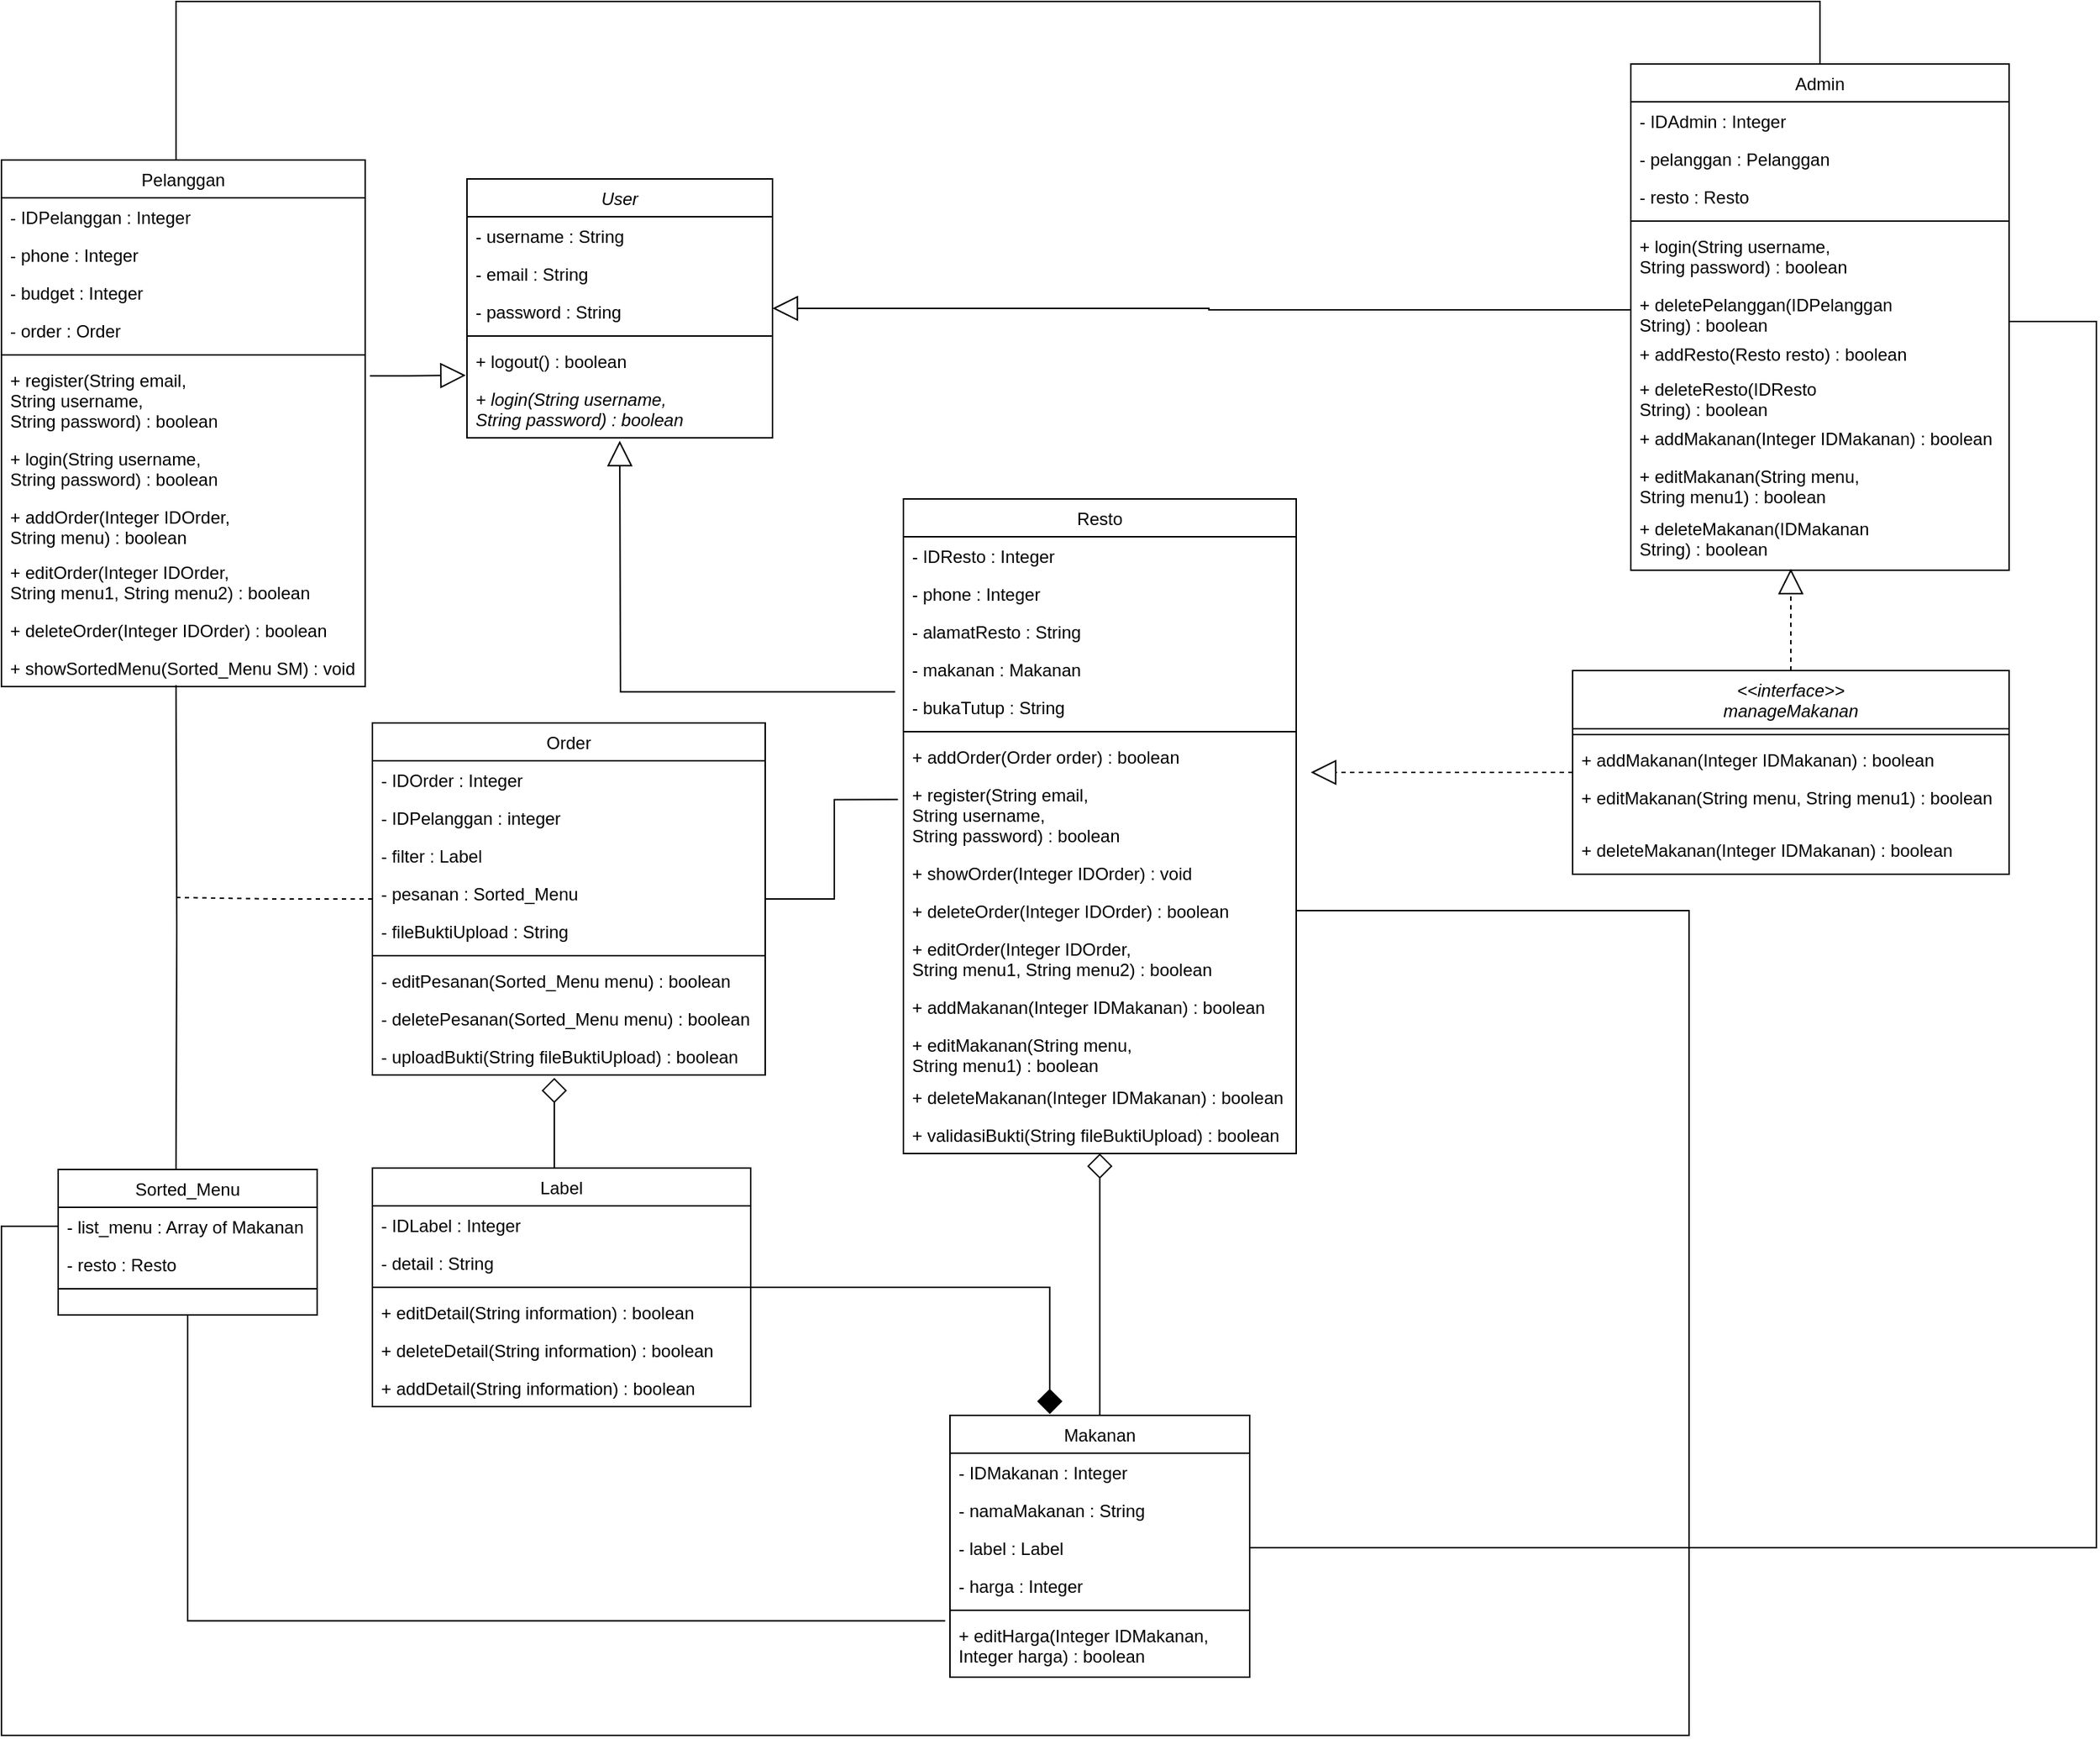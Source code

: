 <mxfile version="21.6.8" type="device">
  <diagram id="C5RBs43oDa-KdzZeNtuy" name="Page-1">
    <mxGraphModel dx="1139" dy="593" grid="1" gridSize="10" guides="1" tooltips="1" connect="1" arrows="1" fold="1" page="1" pageScale="1" pageWidth="1800" pageHeight="1920" math="0" shadow="0">
      <root>
        <mxCell id="WIyWlLk6GJQsqaUBKTNV-0" />
        <mxCell id="WIyWlLk6GJQsqaUBKTNV-1" parent="WIyWlLk6GJQsqaUBKTNV-0" />
        <mxCell id="Tcdfzcvd-_jrXpOhCnX9-75" style="edgeStyle=orthogonalEdgeStyle;rounded=0;orthogonalLoop=1;jettySize=auto;html=1;entryX=0.5;entryY=0;entryDx=0;entryDy=0;exitX=0.5;exitY=0;exitDx=0;exitDy=0;endArrow=none;endFill=0;" parent="WIyWlLk6GJQsqaUBKTNV-1" source="awH9nuX9rls_5YEyZ0Cw-0" target="vfd7xmm8oZpywfkyKX7Z-11" edge="1">
          <mxGeometry relative="1" as="geometry">
            <Array as="points">
              <mxPoint x="160" y="80" />
              <mxPoint x="1290" y="80" />
            </Array>
          </mxGeometry>
        </mxCell>
        <mxCell id="awH9nuX9rls_5YEyZ0Cw-0" value="Pelanggan" style="swimlane;fontStyle=0;align=center;verticalAlign=top;childLayout=stackLayout;horizontal=1;startSize=26;horizontalStack=0;resizeParent=1;resizeLast=0;collapsible=1;marginBottom=0;rounded=0;shadow=0;strokeWidth=1;" parent="WIyWlLk6GJQsqaUBKTNV-1" vertex="1">
          <mxGeometry x="40" y="189" width="250" height="362" as="geometry">
            <mxRectangle x="550" y="140" width="160" height="26" as="alternateBounds" />
          </mxGeometry>
        </mxCell>
        <mxCell id="awH9nuX9rls_5YEyZ0Cw-3" value="- IDPelanggan : Integer" style="text;align=left;verticalAlign=top;spacingLeft=4;spacingRight=4;overflow=hidden;rotatable=0;points=[[0,0.5],[1,0.5]];portConstraint=eastwest;rounded=0;shadow=0;html=0;" parent="awH9nuX9rls_5YEyZ0Cw-0" vertex="1">
          <mxGeometry y="26" width="250" height="26" as="geometry" />
        </mxCell>
        <mxCell id="awH9nuX9rls_5YEyZ0Cw-2" value="- phone : Integer" style="text;align=left;verticalAlign=top;spacingLeft=4;spacingRight=4;overflow=hidden;rotatable=0;points=[[0,0.5],[1,0.5]];portConstraint=eastwest;rounded=0;shadow=0;html=0;" parent="awH9nuX9rls_5YEyZ0Cw-0" vertex="1">
          <mxGeometry y="52" width="250" height="26" as="geometry" />
        </mxCell>
        <mxCell id="iFjl2SQ5cRS5z_VwTl6N-2" value="- budget : Integer" style="text;align=left;verticalAlign=top;spacingLeft=4;spacingRight=4;overflow=hidden;rotatable=0;points=[[0,0.5],[1,0.5]];portConstraint=eastwest;rounded=0;shadow=0;html=0;" parent="awH9nuX9rls_5YEyZ0Cw-0" vertex="1">
          <mxGeometry y="78" width="250" height="26" as="geometry" />
        </mxCell>
        <mxCell id="qgOjimdr9z-4lWp2b6XH-24" value="- order : Order" style="text;align=left;verticalAlign=top;spacingLeft=4;spacingRight=4;overflow=hidden;rotatable=0;points=[[0,0.5],[1,0.5]];portConstraint=eastwest;rounded=0;shadow=0;html=0;" parent="awH9nuX9rls_5YEyZ0Cw-0" vertex="1">
          <mxGeometry y="104" width="250" height="26" as="geometry" />
        </mxCell>
        <mxCell id="awH9nuX9rls_5YEyZ0Cw-6" value="" style="line;html=1;strokeWidth=1;align=left;verticalAlign=middle;spacingTop=-1;spacingLeft=3;spacingRight=3;rotatable=0;labelPosition=right;points=[];portConstraint=eastwest;" parent="awH9nuX9rls_5YEyZ0Cw-0" vertex="1">
          <mxGeometry y="130" width="250" height="8" as="geometry" />
        </mxCell>
        <mxCell id="K1IRQxWN2hWexRfnqdXX-3" value="+ register(String email, &#xa;String username,&#xa;String password) : boolean" style="text;align=left;verticalAlign=top;spacingLeft=4;spacingRight=4;overflow=hidden;rotatable=0;points=[[0,0.5],[1,0.5]];portConstraint=eastwest;" parent="awH9nuX9rls_5YEyZ0Cw-0" vertex="1">
          <mxGeometry y="138" width="250" height="54" as="geometry" />
        </mxCell>
        <mxCell id="mPW-xpAXu1-qOvO2WH9A-1" value="+ login(String username, &#xa;String password) : boolean" style="text;align=left;verticalAlign=top;spacingLeft=4;spacingRight=4;overflow=hidden;rotatable=0;points=[[0,0.5],[1,0.5]];portConstraint=eastwest;fontStyle=0" vertex="1" parent="awH9nuX9rls_5YEyZ0Cw-0">
          <mxGeometry y="192" width="250" height="40" as="geometry" />
        </mxCell>
        <mxCell id="Tcdfzcvd-_jrXpOhCnX9-6" value="+ addOrder(Integer IDOrder, &#xa;String menu) : boolean" style="text;align=left;verticalAlign=top;spacingLeft=4;spacingRight=4;overflow=hidden;rotatable=0;points=[[0,0.5],[1,0.5]];portConstraint=eastwest;" parent="awH9nuX9rls_5YEyZ0Cw-0" vertex="1">
          <mxGeometry y="232" width="250" height="38" as="geometry" />
        </mxCell>
        <mxCell id="Tcdfzcvd-_jrXpOhCnX9-7" value="+ editOrder(Integer IDOrder, &#xa;String menu1, String menu2) : boolean" style="text;align=left;verticalAlign=top;spacingLeft=4;spacingRight=4;overflow=hidden;rotatable=0;points=[[0,0.5],[1,0.5]];portConstraint=eastwest;" parent="awH9nuX9rls_5YEyZ0Cw-0" vertex="1">
          <mxGeometry y="270" width="250" height="40" as="geometry" />
        </mxCell>
        <mxCell id="iFjl2SQ5cRS5z_VwTl6N-3" value="+ deleteOrder(Integer IDOrder) : boolean" style="text;align=left;verticalAlign=top;spacingLeft=4;spacingRight=4;overflow=hidden;rotatable=0;points=[[0,0.5],[1,0.5]];portConstraint=eastwest;" parent="awH9nuX9rls_5YEyZ0Cw-0" vertex="1">
          <mxGeometry y="310" width="250" height="26" as="geometry" />
        </mxCell>
        <mxCell id="mPW-xpAXu1-qOvO2WH9A-0" value="+ showSortedMenu(Sorted_Menu SM) : void" style="text;align=left;verticalAlign=top;spacingLeft=4;spacingRight=4;overflow=hidden;rotatable=0;points=[[0,0.5],[1,0.5]];portConstraint=eastwest;" vertex="1" parent="awH9nuX9rls_5YEyZ0Cw-0">
          <mxGeometry y="336" width="250" height="26" as="geometry" />
        </mxCell>
        <mxCell id="awH9nuX9rls_5YEyZ0Cw-9" value="Sorted_Menu" style="swimlane;fontStyle=0;align=center;verticalAlign=top;childLayout=stackLayout;horizontal=1;startSize=26;horizontalStack=0;resizeParent=1;resizeLast=0;collapsible=1;marginBottom=0;rounded=0;shadow=0;strokeWidth=1;" parent="WIyWlLk6GJQsqaUBKTNV-1" vertex="1">
          <mxGeometry x="79" y="883" width="178" height="100" as="geometry">
            <mxRectangle x="230" y="140" width="160" height="26" as="alternateBounds" />
          </mxGeometry>
        </mxCell>
        <mxCell id="vfd7xmm8oZpywfkyKX7Z-50" value="- list_menu : Array of Makanan" style="text;align=left;verticalAlign=top;spacingLeft=4;spacingRight=4;overflow=hidden;rotatable=0;points=[[0,0.5],[1,0.5]];portConstraint=eastwest;" parent="awH9nuX9rls_5YEyZ0Cw-9" vertex="1">
          <mxGeometry y="26" width="178" height="26" as="geometry" />
        </mxCell>
        <mxCell id="awH9nuX9rls_5YEyZ0Cw-10" value="- resto : Resto" style="text;align=left;verticalAlign=top;spacingLeft=4;spacingRight=4;overflow=hidden;rotatable=0;points=[[0,0.5],[1,0.5]];portConstraint=eastwest;" parent="awH9nuX9rls_5YEyZ0Cw-9" vertex="1">
          <mxGeometry y="52" width="178" height="26" as="geometry" />
        </mxCell>
        <mxCell id="awH9nuX9rls_5YEyZ0Cw-13" value="" style="line;html=1;strokeWidth=1;align=left;verticalAlign=middle;spacingTop=-1;spacingLeft=3;spacingRight=3;rotatable=0;labelPosition=right;points=[];portConstraint=eastwest;" parent="awH9nuX9rls_5YEyZ0Cw-9" vertex="1">
          <mxGeometry y="78" width="178" height="8" as="geometry" />
        </mxCell>
        <mxCell id="Tcdfzcvd-_jrXpOhCnX9-18" style="edgeStyle=orthogonalEdgeStyle;rounded=0;orthogonalLoop=1;jettySize=auto;html=1;endArrow=none;endFill=0;dashed=1;" parent="WIyWlLk6GJQsqaUBKTNV-1" source="awH9nuX9rls_5YEyZ0Cw-15" edge="1">
          <mxGeometry relative="1" as="geometry">
            <mxPoint x="160" y="696" as="targetPoint" />
          </mxGeometry>
        </mxCell>
        <mxCell id="awH9nuX9rls_5YEyZ0Cw-15" value="Order" style="swimlane;fontStyle=0;align=center;verticalAlign=top;childLayout=stackLayout;horizontal=1;startSize=26;horizontalStack=0;resizeParent=1;resizeLast=0;collapsible=1;marginBottom=0;rounded=0;shadow=0;strokeWidth=1;" parent="WIyWlLk6GJQsqaUBKTNV-1" vertex="1">
          <mxGeometry x="295" y="576" width="270" height="242" as="geometry">
            <mxRectangle x="230" y="140" width="160" height="26" as="alternateBounds" />
          </mxGeometry>
        </mxCell>
        <mxCell id="awH9nuX9rls_5YEyZ0Cw-16" value="- IDOrder : Integer" style="text;align=left;verticalAlign=top;spacingLeft=4;spacingRight=4;overflow=hidden;rotatable=0;points=[[0,0.5],[1,0.5]];portConstraint=eastwest;" parent="awH9nuX9rls_5YEyZ0Cw-15" vertex="1">
          <mxGeometry y="26" width="270" height="26" as="geometry" />
        </mxCell>
        <mxCell id="Tcdfzcvd-_jrXpOhCnX9-14" value="- IDPelanggan : integer" style="text;align=left;verticalAlign=top;spacingLeft=4;spacingRight=4;overflow=hidden;rotatable=0;points=[[0,0.5],[1,0.5]];portConstraint=eastwest;" parent="awH9nuX9rls_5YEyZ0Cw-15" vertex="1">
          <mxGeometry y="52" width="270" height="26" as="geometry" />
        </mxCell>
        <mxCell id="vfd7xmm8oZpywfkyKX7Z-39" value="- filter : Label" style="text;align=left;verticalAlign=top;spacingLeft=4;spacingRight=4;overflow=hidden;rotatable=0;points=[[0,0.5],[1,0.5]];portConstraint=eastwest;rounded=0;shadow=0;html=0;" parent="awH9nuX9rls_5YEyZ0Cw-15" vertex="1">
          <mxGeometry y="78" width="270" height="26" as="geometry" />
        </mxCell>
        <mxCell id="awH9nuX9rls_5YEyZ0Cw-17" value="- pesanan : Sorted_Menu" style="text;align=left;verticalAlign=top;spacingLeft=4;spacingRight=4;overflow=hidden;rotatable=0;points=[[0,0.5],[1,0.5]];portConstraint=eastwest;rounded=0;shadow=0;html=0;" parent="awH9nuX9rls_5YEyZ0Cw-15" vertex="1">
          <mxGeometry y="104" width="270" height="26" as="geometry" />
        </mxCell>
        <mxCell id="mPW-xpAXu1-qOvO2WH9A-5" value="- fileBuktiUpload : String" style="text;align=left;verticalAlign=top;spacingLeft=4;spacingRight=4;overflow=hidden;rotatable=0;points=[[0,0.5],[1,0.5]];portConstraint=eastwest;rounded=0;shadow=0;html=0;" vertex="1" parent="awH9nuX9rls_5YEyZ0Cw-15">
          <mxGeometry y="130" width="270" height="26" as="geometry" />
        </mxCell>
        <mxCell id="awH9nuX9rls_5YEyZ0Cw-19" value="" style="line;html=1;strokeWidth=1;align=left;verticalAlign=middle;spacingTop=-1;spacingLeft=3;spacingRight=3;rotatable=0;labelPosition=right;points=[];portConstraint=eastwest;" parent="awH9nuX9rls_5YEyZ0Cw-15" vertex="1">
          <mxGeometry y="156" width="270" height="8" as="geometry" />
        </mxCell>
        <mxCell id="Tcdfzcvd-_jrXpOhCnX9-16" value="- editPesanan(Sorted_Menu menu) : boolean" style="text;align=left;verticalAlign=top;spacingLeft=4;spacingRight=4;overflow=hidden;rotatable=0;points=[[0,0.5],[1,0.5]];portConstraint=eastwest;rounded=0;shadow=0;html=0;" parent="awH9nuX9rls_5YEyZ0Cw-15" vertex="1">
          <mxGeometry y="164" width="270" height="26" as="geometry" />
        </mxCell>
        <mxCell id="Tcdfzcvd-_jrXpOhCnX9-17" value="- deletePesanan(Sorted_Menu menu) : boolean" style="text;align=left;verticalAlign=top;spacingLeft=4;spacingRight=4;overflow=hidden;rotatable=0;points=[[0,0.5],[1,0.5]];portConstraint=eastwest;rounded=0;shadow=0;html=0;" parent="awH9nuX9rls_5YEyZ0Cw-15" vertex="1">
          <mxGeometry y="190" width="270" height="26" as="geometry" />
        </mxCell>
        <mxCell id="mPW-xpAXu1-qOvO2WH9A-3" value="- uploadBukti(String fileBuktiUpload) : boolean" style="text;align=left;verticalAlign=top;spacingLeft=4;spacingRight=4;overflow=hidden;rotatable=0;points=[[0,0.5],[1,0.5]];portConstraint=eastwest;rounded=0;shadow=0;html=0;" vertex="1" parent="awH9nuX9rls_5YEyZ0Cw-15">
          <mxGeometry y="216" width="270" height="26" as="geometry" />
        </mxCell>
        <mxCell id="Tcdfzcvd-_jrXpOhCnX9-39" style="edgeStyle=orthogonalEdgeStyle;rounded=0;orthogonalLoop=1;jettySize=auto;html=1;entryX=0.5;entryY=1;entryDx=0;entryDy=0;endArrow=diamond;endFill=0;endSize=15;" parent="WIyWlLk6GJQsqaUBKTNV-1" source="awH9nuX9rls_5YEyZ0Cw-21" target="awH9nuX9rls_5YEyZ0Cw-27" edge="1">
          <mxGeometry relative="1" as="geometry" />
        </mxCell>
        <mxCell id="awH9nuX9rls_5YEyZ0Cw-21" value="Makanan" style="swimlane;fontStyle=0;align=center;verticalAlign=top;childLayout=stackLayout;horizontal=1;startSize=26;horizontalStack=0;resizeParent=1;resizeLast=0;collapsible=1;marginBottom=0;rounded=0;shadow=0;strokeWidth=1;" parent="WIyWlLk6GJQsqaUBKTNV-1" vertex="1">
          <mxGeometry x="692" y="1052" width="206" height="180" as="geometry">
            <mxRectangle x="230" y="140" width="160" height="26" as="alternateBounds" />
          </mxGeometry>
        </mxCell>
        <mxCell id="awH9nuX9rls_5YEyZ0Cw-23" value="- IDMakanan : Integer" style="text;align=left;verticalAlign=top;spacingLeft=4;spacingRight=4;overflow=hidden;rotatable=0;points=[[0,0.5],[1,0.5]];portConstraint=eastwest;rounded=0;shadow=0;html=0;" parent="awH9nuX9rls_5YEyZ0Cw-21" vertex="1">
          <mxGeometry y="26" width="206" height="26" as="geometry" />
        </mxCell>
        <mxCell id="awH9nuX9rls_5YEyZ0Cw-22" value="- namaMakanan : String" style="text;align=left;verticalAlign=top;spacingLeft=4;spacingRight=4;overflow=hidden;rotatable=0;points=[[0,0.5],[1,0.5]];portConstraint=eastwest;" parent="awH9nuX9rls_5YEyZ0Cw-21" vertex="1">
          <mxGeometry y="52" width="206" height="26" as="geometry" />
        </mxCell>
        <mxCell id="K1IRQxWN2hWexRfnqdXX-0" value="- label : Label" style="text;align=left;verticalAlign=top;spacingLeft=4;spacingRight=4;overflow=hidden;rotatable=0;points=[[0,0.5],[1,0.5]];portConstraint=eastwest;rounded=0;shadow=0;html=0;" parent="awH9nuX9rls_5YEyZ0Cw-21" vertex="1">
          <mxGeometry y="78" width="206" height="26" as="geometry" />
        </mxCell>
        <mxCell id="awH9nuX9rls_5YEyZ0Cw-24" value="- harga : Integer" style="text;align=left;verticalAlign=top;spacingLeft=4;spacingRight=4;overflow=hidden;rotatable=0;points=[[0,0.5],[1,0.5]];portConstraint=eastwest;rounded=0;shadow=0;html=0;" parent="awH9nuX9rls_5YEyZ0Cw-21" vertex="1">
          <mxGeometry y="104" width="206" height="26" as="geometry" />
        </mxCell>
        <mxCell id="awH9nuX9rls_5YEyZ0Cw-25" value="" style="line;html=1;strokeWidth=1;align=left;verticalAlign=middle;spacingTop=-1;spacingLeft=3;spacingRight=3;rotatable=0;labelPosition=right;points=[];portConstraint=eastwest;" parent="awH9nuX9rls_5YEyZ0Cw-21" vertex="1">
          <mxGeometry y="130" width="206" height="8" as="geometry" />
        </mxCell>
        <mxCell id="qgOjimdr9z-4lWp2b6XH-9" value="+ editHarga(Integer IDMakanan, &#xa;Integer harga) : boolean" style="text;align=left;verticalAlign=top;spacingLeft=4;spacingRight=4;overflow=hidden;rotatable=0;points=[[0,0.5],[1,0.5]];portConstraint=eastwest;" parent="awH9nuX9rls_5YEyZ0Cw-21" vertex="1">
          <mxGeometry y="138" width="206" height="42" as="geometry" />
        </mxCell>
        <mxCell id="awH9nuX9rls_5YEyZ0Cw-27" value="Resto" style="swimlane;fontStyle=0;align=center;verticalAlign=top;childLayout=stackLayout;horizontal=1;startSize=26;horizontalStack=0;resizeParent=1;resizeLast=0;collapsible=1;marginBottom=0;rounded=0;shadow=0;strokeWidth=1;" parent="WIyWlLk6GJQsqaUBKTNV-1" vertex="1">
          <mxGeometry x="660" y="422" width="270" height="450" as="geometry">
            <mxRectangle x="230" y="140" width="160" height="26" as="alternateBounds" />
          </mxGeometry>
        </mxCell>
        <mxCell id="awH9nuX9rls_5YEyZ0Cw-30" value="- IDResto : Integer" style="text;align=left;verticalAlign=top;spacingLeft=4;spacingRight=4;overflow=hidden;rotatable=0;points=[[0,0.5],[1,0.5]];portConstraint=eastwest;rounded=0;shadow=0;html=0;" parent="awH9nuX9rls_5YEyZ0Cw-27" vertex="1">
          <mxGeometry y="26" width="270" height="26" as="geometry" />
        </mxCell>
        <mxCell id="awH9nuX9rls_5YEyZ0Cw-29" value="- phone : Integer" style="text;align=left;verticalAlign=top;spacingLeft=4;spacingRight=4;overflow=hidden;rotatable=0;points=[[0,0.5],[1,0.5]];portConstraint=eastwest;rounded=0;shadow=0;html=0;" parent="awH9nuX9rls_5YEyZ0Cw-27" vertex="1">
          <mxGeometry y="52" width="270" height="26" as="geometry" />
        </mxCell>
        <mxCell id="Tcdfzcvd-_jrXpOhCnX9-48" value="- alamatResto : String" style="text;align=left;verticalAlign=top;spacingLeft=4;spacingRight=4;overflow=hidden;rotatable=0;points=[[0,0.5],[1,0.5]];portConstraint=eastwest;rounded=0;shadow=0;html=0;" parent="awH9nuX9rls_5YEyZ0Cw-27" vertex="1">
          <mxGeometry y="78" width="270" height="26" as="geometry" />
        </mxCell>
        <mxCell id="Tcdfzcvd-_jrXpOhCnX9-52" value="- makanan : Makanan" style="text;align=left;verticalAlign=top;spacingLeft=4;spacingRight=4;overflow=hidden;rotatable=0;points=[[0,0.5],[1,0.5]];portConstraint=eastwest;rounded=0;shadow=0;html=0;" parent="awH9nuX9rls_5YEyZ0Cw-27" vertex="1">
          <mxGeometry y="104" width="270" height="26" as="geometry" />
        </mxCell>
        <mxCell id="iFjl2SQ5cRS5z_VwTl6N-6" value="- bukaTutup : String" style="text;align=left;verticalAlign=top;spacingLeft=4;spacingRight=4;overflow=hidden;rotatable=0;points=[[0,0.5],[1,0.5]];portConstraint=eastwest;rounded=0;shadow=0;html=0;" parent="awH9nuX9rls_5YEyZ0Cw-27" vertex="1">
          <mxGeometry y="130" width="270" height="26" as="geometry" />
        </mxCell>
        <mxCell id="awH9nuX9rls_5YEyZ0Cw-31" value="" style="line;html=1;strokeWidth=1;align=left;verticalAlign=middle;spacingTop=-1;spacingLeft=3;spacingRight=3;rotatable=0;labelPosition=right;points=[];portConstraint=eastwest;" parent="awH9nuX9rls_5YEyZ0Cw-27" vertex="1">
          <mxGeometry y="156" width="270" height="8" as="geometry" />
        </mxCell>
        <mxCell id="Tcdfzcvd-_jrXpOhCnX9-1" value="+ addOrder(Order order) : boolean" style="text;align=left;verticalAlign=top;spacingLeft=4;spacingRight=4;overflow=hidden;rotatable=0;points=[[0,0.5],[1,0.5]];portConstraint=eastwest;" parent="awH9nuX9rls_5YEyZ0Cw-27" vertex="1">
          <mxGeometry y="164" width="270" height="26" as="geometry" />
        </mxCell>
        <mxCell id="Tcdfzcvd-_jrXpOhCnX9-40" value="+ register(String email, &#xa;String username,&#xa;String password) : boolean" style="text;align=left;verticalAlign=top;spacingLeft=4;spacingRight=4;overflow=hidden;rotatable=0;points=[[0,0.5],[1,0.5]];portConstraint=eastwest;" parent="awH9nuX9rls_5YEyZ0Cw-27" vertex="1">
          <mxGeometry y="190" width="270" height="54" as="geometry" />
        </mxCell>
        <mxCell id="Tcdfzcvd-_jrXpOhCnX9-47" value="+ showOrder(Integer IDOrder) : void" style="text;align=left;verticalAlign=top;spacingLeft=4;spacingRight=4;overflow=hidden;rotatable=0;points=[[0,0.5],[1,0.5]];portConstraint=eastwest;" parent="awH9nuX9rls_5YEyZ0Cw-27" vertex="1">
          <mxGeometry y="244" width="270" height="26" as="geometry" />
        </mxCell>
        <mxCell id="Tcdfzcvd-_jrXpOhCnX9-49" value="+ deleteOrder(Integer IDOrder) : boolean" style="text;align=left;verticalAlign=top;spacingLeft=4;spacingRight=4;overflow=hidden;rotatable=0;points=[[0,0.5],[1,0.5]];portConstraint=eastwest;" parent="awH9nuX9rls_5YEyZ0Cw-27" vertex="1">
          <mxGeometry y="270" width="270" height="26" as="geometry" />
        </mxCell>
        <mxCell id="Tcdfzcvd-_jrXpOhCnX9-53" value="+ editOrder(Integer IDOrder, &#xa;String menu1, String menu2) : boolean" style="text;align=left;verticalAlign=top;spacingLeft=4;spacingRight=4;overflow=hidden;rotatable=0;points=[[0,0.5],[1,0.5]];portConstraint=eastwest;" parent="awH9nuX9rls_5YEyZ0Cw-27" vertex="1">
          <mxGeometry y="296" width="270" height="40" as="geometry" />
        </mxCell>
        <mxCell id="Tcdfzcvd-_jrXpOhCnX9-25" value="+ addMakanan(Integer IDMakanan) : boolean" style="text;align=left;verticalAlign=top;spacingLeft=4;spacingRight=4;overflow=hidden;rotatable=0;points=[[0,0.5],[1,0.5]];portConstraint=eastwest;" parent="awH9nuX9rls_5YEyZ0Cw-27" vertex="1">
          <mxGeometry y="336" width="270" height="26" as="geometry" />
        </mxCell>
        <mxCell id="Tcdfzcvd-_jrXpOhCnX9-50" value="+ editMakanan(String menu,&#xa;String menu1) : boolean" style="text;align=left;verticalAlign=top;spacingLeft=4;spacingRight=4;overflow=hidden;rotatable=0;points=[[0,0.5],[1,0.5]];portConstraint=eastwest;" parent="awH9nuX9rls_5YEyZ0Cw-27" vertex="1">
          <mxGeometry y="362" width="270" height="36" as="geometry" />
        </mxCell>
        <mxCell id="Tcdfzcvd-_jrXpOhCnX9-51" value="+ deleteMakanan(Integer IDMakanan) : boolean" style="text;align=left;verticalAlign=top;spacingLeft=4;spacingRight=4;overflow=hidden;rotatable=0;points=[[0,0.5],[1,0.5]];portConstraint=eastwest;" parent="awH9nuX9rls_5YEyZ0Cw-27" vertex="1">
          <mxGeometry y="398" width="270" height="26" as="geometry" />
        </mxCell>
        <mxCell id="mPW-xpAXu1-qOvO2WH9A-6" value="+ validasiBukti(String fileBuktiUpload) : boolean" style="text;align=left;verticalAlign=top;spacingLeft=4;spacingRight=4;overflow=hidden;rotatable=0;points=[[0,0.5],[1,0.5]];portConstraint=eastwest;rounded=0;shadow=0;html=0;" vertex="1" parent="awH9nuX9rls_5YEyZ0Cw-27">
          <mxGeometry y="424" width="270" height="26" as="geometry" />
        </mxCell>
        <mxCell id="Tcdfzcvd-_jrXpOhCnX9-72" style="edgeStyle=orthogonalEdgeStyle;rounded=0;orthogonalLoop=1;jettySize=auto;html=1;entryX=0;entryY=0.5;entryDx=0;entryDy=0;endArrow=none;endFill=0;startArrow=block;startFill=0;startSize=15;" parent="WIyWlLk6GJQsqaUBKTNV-1" source="Xs8Y9cp1D7O78wNm5cWw-5" target="Tcdfzcvd-_jrXpOhCnX9-10" edge="1">
          <mxGeometry relative="1" as="geometry" />
        </mxCell>
        <mxCell id="Xs8Y9cp1D7O78wNm5cWw-5" value="User" style="swimlane;fontStyle=2;align=center;verticalAlign=top;childLayout=stackLayout;horizontal=1;startSize=26;horizontalStack=0;resizeParent=1;resizeLast=0;collapsible=1;marginBottom=0;rounded=0;shadow=0;strokeWidth=1;" parent="WIyWlLk6GJQsqaUBKTNV-1" vertex="1">
          <mxGeometry x="360" y="202" width="210" height="178" as="geometry">
            <mxRectangle x="550" y="140" width="160" height="26" as="alternateBounds" />
          </mxGeometry>
        </mxCell>
        <mxCell id="Tcdfzcvd-_jrXpOhCnX9-2" value="- username : String" style="text;align=left;verticalAlign=top;spacingLeft=4;spacingRight=4;overflow=hidden;rotatable=0;points=[[0,0.5],[1,0.5]];portConstraint=eastwest;fontStyle=0" parent="Xs8Y9cp1D7O78wNm5cWw-5" vertex="1">
          <mxGeometry y="26" width="210" height="26" as="geometry" />
        </mxCell>
        <mxCell id="Tcdfzcvd-_jrXpOhCnX9-3" value="- email : String" style="text;align=left;verticalAlign=top;spacingLeft=4;spacingRight=4;overflow=hidden;rotatable=0;points=[[0,0.5],[1,0.5]];portConstraint=eastwest;fontStyle=0" parent="Xs8Y9cp1D7O78wNm5cWw-5" vertex="1">
          <mxGeometry y="52" width="210" height="26" as="geometry" />
        </mxCell>
        <mxCell id="Xs8Y9cp1D7O78wNm5cWw-7" value="- password : String" style="text;align=left;verticalAlign=top;spacingLeft=4;spacingRight=4;overflow=hidden;rotatable=0;points=[[0,0.5],[1,0.5]];portConstraint=eastwest;fontStyle=0" parent="Xs8Y9cp1D7O78wNm5cWw-5" vertex="1">
          <mxGeometry y="78" width="210" height="26" as="geometry" />
        </mxCell>
        <mxCell id="Xs8Y9cp1D7O78wNm5cWw-10" value="" style="line;html=1;strokeWidth=1;align=left;verticalAlign=middle;spacingTop=-1;spacingLeft=3;spacingRight=3;rotatable=0;labelPosition=right;points=[];portConstraint=eastwest;" parent="Xs8Y9cp1D7O78wNm5cWw-5" vertex="1">
          <mxGeometry y="104" width="210" height="8" as="geometry" />
        </mxCell>
        <mxCell id="qgOjimdr9z-4lWp2b6XH-2" value="+ logout() : boolean" style="text;align=left;verticalAlign=top;spacingLeft=4;spacingRight=4;overflow=hidden;rotatable=0;points=[[0,0.5],[1,0.5]];portConstraint=eastwest;" parent="Xs8Y9cp1D7O78wNm5cWw-5" vertex="1">
          <mxGeometry y="112" width="210" height="26" as="geometry" />
        </mxCell>
        <mxCell id="qgOjimdr9z-4lWp2b6XH-14" style="edgeStyle=orthogonalEdgeStyle;sketch=1;hachureGap=4;jiggle=2;curveFitting=1;orthogonalLoop=1;jettySize=auto;html=1;fontFamily=Architects Daughter;fontSource=https%3A%2F%2Ffonts.googleapis.com%2Fcss%3Ffamily%3DArchitects%2BDaughter;fontSize=16;rounded=0;strokeColor=none;" parent="Xs8Y9cp1D7O78wNm5cWw-5" source="qgOjimdr9z-4lWp2b6XH-3" edge="1">
          <mxGeometry relative="1" as="geometry">
            <mxPoint x="-90" y="521" as="targetPoint" />
          </mxGeometry>
        </mxCell>
        <mxCell id="qgOjimdr9z-4lWp2b6XH-3" value="+ login(String username, &#xa;String password) : boolean" style="text;align=left;verticalAlign=top;spacingLeft=4;spacingRight=4;overflow=hidden;rotatable=0;points=[[0,0.5],[1,0.5]];portConstraint=eastwest;fontStyle=2" parent="Xs8Y9cp1D7O78wNm5cWw-5" vertex="1">
          <mxGeometry y="138" width="210" height="40" as="geometry" />
        </mxCell>
        <mxCell id="vfd7xmm8oZpywfkyKX7Z-11" value="Admin" style="swimlane;fontStyle=0;align=center;verticalAlign=top;childLayout=stackLayout;horizontal=1;startSize=26;horizontalStack=0;resizeParent=1;resizeLast=0;collapsible=1;marginBottom=0;rounded=0;shadow=0;strokeWidth=1;" parent="WIyWlLk6GJQsqaUBKTNV-1" vertex="1">
          <mxGeometry x="1160" y="123" width="260" height="348" as="geometry">
            <mxRectangle x="1160" y="162" width="160" height="26" as="alternateBounds" />
          </mxGeometry>
        </mxCell>
        <mxCell id="Tcdfzcvd-_jrXpOhCnX9-65" value="- IDAdmin : Integer" style="text;align=left;verticalAlign=top;spacingLeft=4;spacingRight=4;overflow=hidden;rotatable=0;points=[[0,0.5],[1,0.5]];portConstraint=eastwest;rounded=0;shadow=0;html=0;" parent="vfd7xmm8oZpywfkyKX7Z-11" vertex="1">
          <mxGeometry y="26" width="260" height="26" as="geometry" />
        </mxCell>
        <mxCell id="Tcdfzcvd-_jrXpOhCnX9-66" value="- pelanggan : Pelanggan" style="text;align=left;verticalAlign=top;spacingLeft=4;spacingRight=4;overflow=hidden;rotatable=0;points=[[0,0.5],[1,0.5]];portConstraint=eastwest;rounded=0;shadow=0;html=0;" parent="vfd7xmm8oZpywfkyKX7Z-11" vertex="1">
          <mxGeometry y="52" width="260" height="26" as="geometry" />
        </mxCell>
        <mxCell id="vfd7xmm8oZpywfkyKX7Z-12" value="- resto : Resto" style="text;align=left;verticalAlign=top;spacingLeft=4;spacingRight=4;overflow=hidden;rotatable=0;points=[[0,0.5],[1,0.5]];portConstraint=eastwest;rounded=0;shadow=0;html=0;" parent="vfd7xmm8oZpywfkyKX7Z-11" vertex="1">
          <mxGeometry y="78" width="260" height="26" as="geometry" />
        </mxCell>
        <mxCell id="vfd7xmm8oZpywfkyKX7Z-18" value="" style="line;html=1;strokeWidth=1;align=left;verticalAlign=middle;spacingTop=-1;spacingLeft=3;spacingRight=3;rotatable=0;labelPosition=right;points=[];portConstraint=eastwest;" parent="vfd7xmm8oZpywfkyKX7Z-11" vertex="1">
          <mxGeometry y="104" width="260" height="8" as="geometry" />
        </mxCell>
        <mxCell id="mPW-xpAXu1-qOvO2WH9A-2" value="+ login(String username, &#xa;String password) : boolean" style="text;align=left;verticalAlign=top;spacingLeft=4;spacingRight=4;overflow=hidden;rotatable=0;points=[[0,0.5],[1,0.5]];portConstraint=eastwest;fontStyle=0" vertex="1" parent="vfd7xmm8oZpywfkyKX7Z-11">
          <mxGeometry y="112" width="260" height="40" as="geometry" />
        </mxCell>
        <mxCell id="Tcdfzcvd-_jrXpOhCnX9-10" value="+ deletePelanggan(IDPelanggan &#xa;String) : boolean" style="text;align=left;verticalAlign=top;spacingLeft=4;spacingRight=4;overflow=hidden;rotatable=0;points=[[0,0.5],[1,0.5]];portConstraint=eastwest;" parent="vfd7xmm8oZpywfkyKX7Z-11" vertex="1">
          <mxGeometry y="152" width="260" height="34" as="geometry" />
        </mxCell>
        <mxCell id="Tcdfzcvd-_jrXpOhCnX9-21" value="+ addResto(Resto resto) : boolean" style="text;align=left;verticalAlign=top;spacingLeft=4;spacingRight=4;overflow=hidden;rotatable=0;points=[[0,0.5],[1,0.5]];portConstraint=eastwest;" parent="vfd7xmm8oZpywfkyKX7Z-11" vertex="1">
          <mxGeometry y="186" width="260" height="24" as="geometry" />
        </mxCell>
        <mxCell id="Tcdfzcvd-_jrXpOhCnX9-67" value="+ deleteResto(IDResto &#xa;String) : boolean" style="text;align=left;verticalAlign=top;spacingLeft=4;spacingRight=4;overflow=hidden;rotatable=0;points=[[0,0.5],[1,0.5]];portConstraint=eastwest;" parent="vfd7xmm8oZpywfkyKX7Z-11" vertex="1">
          <mxGeometry y="210" width="260" height="34" as="geometry" />
        </mxCell>
        <mxCell id="Tcdfzcvd-_jrXpOhCnX9-70" value="+ addMakanan(Integer IDMakanan) : boolean" style="text;align=left;verticalAlign=top;spacingLeft=4;spacingRight=4;overflow=hidden;rotatable=0;points=[[0,0.5],[1,0.5]];portConstraint=eastwest;" parent="vfd7xmm8oZpywfkyKX7Z-11" vertex="1">
          <mxGeometry y="244" width="260" height="26" as="geometry" />
        </mxCell>
        <mxCell id="Tcdfzcvd-_jrXpOhCnX9-71" value="+ editMakanan(String menu,&#xa;String menu1) : boolean" style="text;align=left;verticalAlign=top;spacingLeft=4;spacingRight=4;overflow=hidden;rotatable=0;points=[[0,0.5],[1,0.5]];portConstraint=eastwest;" parent="vfd7xmm8oZpywfkyKX7Z-11" vertex="1">
          <mxGeometry y="270" width="260" height="36" as="geometry" />
        </mxCell>
        <mxCell id="Tcdfzcvd-_jrXpOhCnX9-68" value="+ deleteMakanan(IDMakanan &#xa;String) : boolean" style="text;align=left;verticalAlign=top;spacingLeft=4;spacingRight=4;overflow=hidden;rotatable=0;points=[[0,0.5],[1,0.5]];portConstraint=eastwest;" parent="vfd7xmm8oZpywfkyKX7Z-11" vertex="1">
          <mxGeometry y="306" width="260" height="42" as="geometry" />
        </mxCell>
        <mxCell id="Tcdfzcvd-_jrXpOhCnX9-12" style="edgeStyle=orthogonalEdgeStyle;rounded=0;orthogonalLoop=1;jettySize=auto;html=1;entryX=-0.004;entryY=0.885;entryDx=0;entryDy=0;entryPerimeter=0;endArrow=block;endFill=0;endSize=15;exitX=1.013;exitY=0.193;exitDx=0;exitDy=0;exitPerimeter=0;" parent="WIyWlLk6GJQsqaUBKTNV-1" target="qgOjimdr9z-4lWp2b6XH-2" edge="1" source="K1IRQxWN2hWexRfnqdXX-3">
          <mxGeometry relative="1" as="geometry">
            <mxPoint x="300" y="330" as="sourcePoint" />
          </mxGeometry>
        </mxCell>
        <mxCell id="Tcdfzcvd-_jrXpOhCnX9-15" style="edgeStyle=orthogonalEdgeStyle;rounded=0;orthogonalLoop=1;jettySize=auto;html=1;entryX=0.455;entryY=0;entryDx=0;entryDy=0;entryPerimeter=0;endArrow=none;endFill=0;" parent="WIyWlLk6GJQsqaUBKTNV-1" target="awH9nuX9rls_5YEyZ0Cw-9" edge="1">
          <mxGeometry relative="1" as="geometry">
            <mxPoint x="160" y="550" as="sourcePoint" />
          </mxGeometry>
        </mxCell>
        <mxCell id="Tcdfzcvd-_jrXpOhCnX9-22" style="edgeStyle=orthogonalEdgeStyle;rounded=0;orthogonalLoop=1;jettySize=auto;html=1;entryX=-0.021;entryY=0.1;entryDx=0;entryDy=0;entryPerimeter=0;endArrow=none;endFill=0;startArrow=block;startFill=0;startSize=15;" parent="WIyWlLk6GJQsqaUBKTNV-1" target="iFjl2SQ5cRS5z_VwTl6N-6" edge="1">
          <mxGeometry relative="1" as="geometry">
            <mxPoint x="465" y="382" as="sourcePoint" />
          </mxGeometry>
        </mxCell>
        <mxCell id="Tcdfzcvd-_jrXpOhCnX9-27" value="Label" style="swimlane;fontStyle=0;align=center;verticalAlign=top;childLayout=stackLayout;horizontal=1;startSize=26;horizontalStack=0;resizeParent=1;resizeLast=0;collapsible=1;marginBottom=0;rounded=0;shadow=0;strokeWidth=1;" parent="WIyWlLk6GJQsqaUBKTNV-1" vertex="1">
          <mxGeometry x="295" y="882" width="260" height="164" as="geometry">
            <mxRectangle x="230" y="140" width="160" height="26" as="alternateBounds" />
          </mxGeometry>
        </mxCell>
        <mxCell id="Tcdfzcvd-_jrXpOhCnX9-28" value="- IDLabel : Integer" style="text;align=left;verticalAlign=top;spacingLeft=4;spacingRight=4;overflow=hidden;rotatable=0;points=[[0,0.5],[1,0.5]];portConstraint=eastwest;" parent="Tcdfzcvd-_jrXpOhCnX9-27" vertex="1">
          <mxGeometry y="26" width="260" height="26" as="geometry" />
        </mxCell>
        <mxCell id="Tcdfzcvd-_jrXpOhCnX9-29" value="- detail : String" style="text;align=left;verticalAlign=top;spacingLeft=4;spacingRight=4;overflow=hidden;rotatable=0;points=[[0,0.5],[1,0.5]];portConstraint=eastwest;" parent="Tcdfzcvd-_jrXpOhCnX9-27" vertex="1">
          <mxGeometry y="52" width="260" height="26" as="geometry" />
        </mxCell>
        <mxCell id="Tcdfzcvd-_jrXpOhCnX9-32" value="" style="line;html=1;strokeWidth=1;align=left;verticalAlign=middle;spacingTop=-1;spacingLeft=3;spacingRight=3;rotatable=0;labelPosition=right;points=[];portConstraint=eastwest;" parent="Tcdfzcvd-_jrXpOhCnX9-27" vertex="1">
          <mxGeometry y="78" width="260" height="8" as="geometry" />
        </mxCell>
        <mxCell id="Tcdfzcvd-_jrXpOhCnX9-33" value="+ editDetail(String information) : boolean" style="text;align=left;verticalAlign=top;spacingLeft=4;spacingRight=4;overflow=hidden;rotatable=0;points=[[0,0.5],[1,0.5]];portConstraint=eastwest;rounded=0;shadow=0;html=0;" parent="Tcdfzcvd-_jrXpOhCnX9-27" vertex="1">
          <mxGeometry y="86" width="260" height="26" as="geometry" />
        </mxCell>
        <mxCell id="Tcdfzcvd-_jrXpOhCnX9-34" value="+ deleteDetail(String information) : boolean" style="text;align=left;verticalAlign=top;spacingLeft=4;spacingRight=4;overflow=hidden;rotatable=0;points=[[0,0.5],[1,0.5]];portConstraint=eastwest;rounded=0;shadow=0;html=0;" parent="Tcdfzcvd-_jrXpOhCnX9-27" vertex="1">
          <mxGeometry y="112" width="260" height="26" as="geometry" />
        </mxCell>
        <mxCell id="Tcdfzcvd-_jrXpOhCnX9-37" value="+ addDetail(String information) : boolean" style="text;align=left;verticalAlign=top;spacingLeft=4;spacingRight=4;overflow=hidden;rotatable=0;points=[[0,0.5],[1,0.5]];portConstraint=eastwest;rounded=0;shadow=0;html=0;" parent="Tcdfzcvd-_jrXpOhCnX9-27" vertex="1">
          <mxGeometry y="138" width="260" height="26" as="geometry" />
        </mxCell>
        <mxCell id="Tcdfzcvd-_jrXpOhCnX9-35" style="edgeStyle=orthogonalEdgeStyle;rounded=0;orthogonalLoop=1;jettySize=auto;html=1;endArrow=diamond;endFill=0;startSize=15;endSize=15;" parent="WIyWlLk6GJQsqaUBKTNV-1" source="Tcdfzcvd-_jrXpOhCnX9-27" edge="1">
          <mxGeometry relative="1" as="geometry">
            <mxPoint x="420" y="820" as="targetPoint" />
            <Array as="points">
              <mxPoint x="420" y="820" />
              <mxPoint x="420" y="820" />
            </Array>
          </mxGeometry>
        </mxCell>
        <mxCell id="Tcdfzcvd-_jrXpOhCnX9-44" style="edgeStyle=orthogonalEdgeStyle;rounded=0;orthogonalLoop=1;jettySize=auto;html=1;entryX=-0.014;entryY=0.309;entryDx=0;entryDy=0;entryPerimeter=0;endArrow=none;endFill=0;" parent="WIyWlLk6GJQsqaUBKTNV-1" source="awH9nuX9rls_5YEyZ0Cw-15" target="Tcdfzcvd-_jrXpOhCnX9-40" edge="1">
          <mxGeometry relative="1" as="geometry" />
        </mxCell>
        <mxCell id="Tcdfzcvd-_jrXpOhCnX9-45" style="edgeStyle=orthogonalEdgeStyle;rounded=0;orthogonalLoop=1;jettySize=auto;html=1;entryX=0.333;entryY=-0.005;entryDx=0;entryDy=0;entryPerimeter=0;endArrow=diamond;endFill=1;endSize=15;" parent="WIyWlLk6GJQsqaUBKTNV-1" source="Tcdfzcvd-_jrXpOhCnX9-27" target="awH9nuX9rls_5YEyZ0Cw-21" edge="1">
          <mxGeometry relative="1" as="geometry" />
        </mxCell>
        <mxCell id="Tcdfzcvd-_jrXpOhCnX9-46" style="edgeStyle=orthogonalEdgeStyle;rounded=0;orthogonalLoop=1;jettySize=auto;html=1;entryX=-0.016;entryY=0.077;entryDx=0;entryDy=0;entryPerimeter=0;endArrow=none;endFill=0;" parent="WIyWlLk6GJQsqaUBKTNV-1" source="awH9nuX9rls_5YEyZ0Cw-9" target="qgOjimdr9z-4lWp2b6XH-9" edge="1">
          <mxGeometry relative="1" as="geometry" />
        </mxCell>
        <mxCell id="Tcdfzcvd-_jrXpOhCnX9-54" style="edgeStyle=orthogonalEdgeStyle;rounded=0;orthogonalLoop=1;jettySize=auto;html=1;entryX=1;entryY=0.5;entryDx=0;entryDy=0;endArrow=none;endFill=0;" parent="WIyWlLk6GJQsqaUBKTNV-1" source="vfd7xmm8oZpywfkyKX7Z-50" target="Tcdfzcvd-_jrXpOhCnX9-49" edge="1">
          <mxGeometry relative="1" as="geometry">
            <Array as="points">
              <mxPoint x="40" y="922" />
              <mxPoint x="40" y="1272" />
              <mxPoint x="1200" y="1272" />
              <mxPoint x="1200" y="705" />
            </Array>
          </mxGeometry>
        </mxCell>
        <mxCell id="Tcdfzcvd-_jrXpOhCnX9-73" style="edgeStyle=orthogonalEdgeStyle;rounded=0;orthogonalLoop=1;jettySize=auto;html=1;endArrow=block;endFill=0;dashed=1;endSize=15;" parent="WIyWlLk6GJQsqaUBKTNV-1" source="Tcdfzcvd-_jrXpOhCnX9-55" edge="1">
          <mxGeometry relative="1" as="geometry">
            <mxPoint x="940" y="610" as="targetPoint" />
          </mxGeometry>
        </mxCell>
        <mxCell id="Tcdfzcvd-_jrXpOhCnX9-55" value="&lt;&lt;interface&gt;&gt;&#xa;manageMakanan" style="swimlane;fontStyle=2;align=center;verticalAlign=top;childLayout=stackLayout;horizontal=1;startSize=40;horizontalStack=0;resizeParent=1;resizeLast=0;collapsible=1;marginBottom=0;rounded=0;shadow=0;strokeWidth=1;" parent="WIyWlLk6GJQsqaUBKTNV-1" vertex="1">
          <mxGeometry x="1120" y="540" width="300" height="140" as="geometry">
            <mxRectangle x="1200" y="300" width="160" height="40" as="alternateBounds" />
          </mxGeometry>
        </mxCell>
        <mxCell id="Tcdfzcvd-_jrXpOhCnX9-57" value="" style="line;html=1;strokeWidth=1;align=left;verticalAlign=middle;spacingTop=-1;spacingLeft=3;spacingRight=3;rotatable=0;labelPosition=right;points=[];portConstraint=eastwest;" parent="Tcdfzcvd-_jrXpOhCnX9-55" vertex="1">
          <mxGeometry y="40" width="300" height="8" as="geometry" />
        </mxCell>
        <mxCell id="Tcdfzcvd-_jrXpOhCnX9-61" value="+ addMakanan(Integer IDMakanan) : boolean" style="text;align=left;verticalAlign=top;spacingLeft=4;spacingRight=4;overflow=hidden;rotatable=0;points=[[0,0.5],[1,0.5]];portConstraint=eastwest;" parent="Tcdfzcvd-_jrXpOhCnX9-55" vertex="1">
          <mxGeometry y="48" width="300" height="26" as="geometry" />
        </mxCell>
        <mxCell id="Tcdfzcvd-_jrXpOhCnX9-62" value="+ editMakanan(String menu, String menu1) : boolean" style="text;align=left;verticalAlign=top;spacingLeft=4;spacingRight=4;overflow=hidden;rotatable=0;points=[[0,0.5],[1,0.5]];portConstraint=eastwest;" parent="Tcdfzcvd-_jrXpOhCnX9-55" vertex="1">
          <mxGeometry y="74" width="300" height="36" as="geometry" />
        </mxCell>
        <mxCell id="Tcdfzcvd-_jrXpOhCnX9-63" value="+ deleteMakanan(Integer IDMakanan) : boolean" style="text;align=left;verticalAlign=top;spacingLeft=4;spacingRight=4;overflow=hidden;rotatable=0;points=[[0,0.5],[1,0.5]];portConstraint=eastwest;" parent="Tcdfzcvd-_jrXpOhCnX9-55" vertex="1">
          <mxGeometry y="110" width="300" height="26" as="geometry" />
        </mxCell>
        <mxCell id="Tcdfzcvd-_jrXpOhCnX9-74" style="edgeStyle=orthogonalEdgeStyle;rounded=0;orthogonalLoop=1;jettySize=auto;html=1;entryX=0.423;entryY=0.976;entryDx=0;entryDy=0;entryPerimeter=0;endArrow=block;endFill=0;endSize=15;dashed=1;" parent="WIyWlLk6GJQsqaUBKTNV-1" source="Tcdfzcvd-_jrXpOhCnX9-55" target="Tcdfzcvd-_jrXpOhCnX9-68" edge="1">
          <mxGeometry relative="1" as="geometry" />
        </mxCell>
        <mxCell id="Tcdfzcvd-_jrXpOhCnX9-76" style="edgeStyle=orthogonalEdgeStyle;rounded=0;orthogonalLoop=1;jettySize=auto;html=1;entryX=1;entryY=-0.375;entryDx=0;entryDy=0;entryPerimeter=0;exitX=1;exitY=0.5;exitDx=0;exitDy=0;endArrow=none;endFill=0;" parent="WIyWlLk6GJQsqaUBKTNV-1" source="K1IRQxWN2hWexRfnqdXX-0" target="Tcdfzcvd-_jrXpOhCnX9-21" edge="1">
          <mxGeometry relative="1" as="geometry">
            <Array as="points">
              <mxPoint x="1480" y="1143" />
              <mxPoint x="1480" y="300" />
            </Array>
          </mxGeometry>
        </mxCell>
      </root>
    </mxGraphModel>
  </diagram>
</mxfile>
